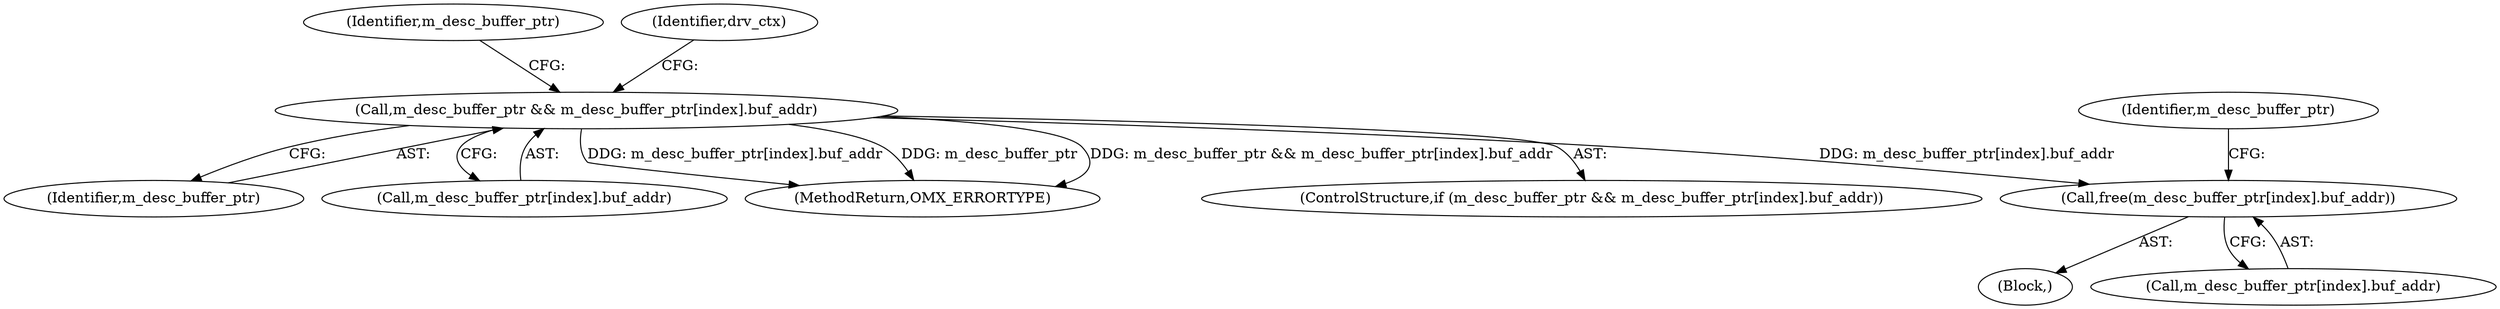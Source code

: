 digraph "0_Android_5b82f4f90c3d531313714df4b936f92fb0ff15cf_2@API" {
"1000251" [label="(Call,free(m_desc_buffer_ptr[index].buf_addr))"];
"1000243" [label="(Call,m_desc_buffer_ptr && m_desc_buffer_ptr[index].buf_addr)"];
"1000243" [label="(Call,m_desc_buffer_ptr && m_desc_buffer_ptr[index].buf_addr)"];
"1000244" [label="(Identifier,m_desc_buffer_ptr)"];
"1000245" [label="(Call,m_desc_buffer_ptr[index].buf_addr)"];
"1000254" [label="(Identifier,m_desc_buffer_ptr)"];
"1000275" [label="(Identifier,drv_ctx)"];
"1000280" [label="(MethodReturn,OMX_ERRORTYPE)"];
"1000251" [label="(Call,free(m_desc_buffer_ptr[index].buf_addr))"];
"1000260" [label="(Identifier,m_desc_buffer_ptr)"];
"1000250" [label="(Block,)"];
"1000242" [label="(ControlStructure,if (m_desc_buffer_ptr && m_desc_buffer_ptr[index].buf_addr))"];
"1000252" [label="(Call,m_desc_buffer_ptr[index].buf_addr)"];
"1000251" -> "1000250"  [label="AST: "];
"1000251" -> "1000252"  [label="CFG: "];
"1000252" -> "1000251"  [label="AST: "];
"1000260" -> "1000251"  [label="CFG: "];
"1000243" -> "1000251"  [label="DDG: m_desc_buffer_ptr[index].buf_addr"];
"1000243" -> "1000242"  [label="AST: "];
"1000243" -> "1000244"  [label="CFG: "];
"1000243" -> "1000245"  [label="CFG: "];
"1000244" -> "1000243"  [label="AST: "];
"1000245" -> "1000243"  [label="AST: "];
"1000254" -> "1000243"  [label="CFG: "];
"1000275" -> "1000243"  [label="CFG: "];
"1000243" -> "1000280"  [label="DDG: m_desc_buffer_ptr[index].buf_addr"];
"1000243" -> "1000280"  [label="DDG: m_desc_buffer_ptr"];
"1000243" -> "1000280"  [label="DDG: m_desc_buffer_ptr && m_desc_buffer_ptr[index].buf_addr"];
}

